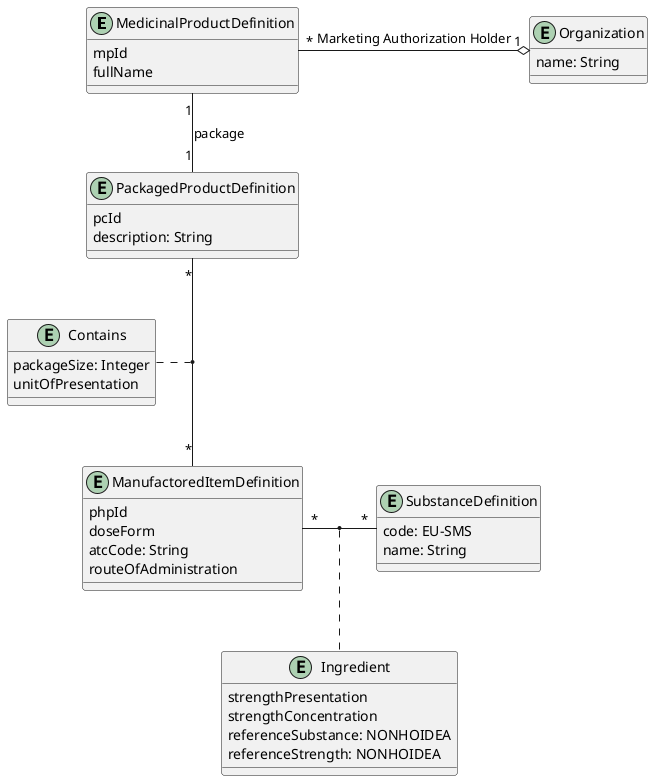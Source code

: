 @startuml

entity MedicinalProductDefinition {
    mpId
    fullName
}

entity Organization {
    name: String
}

entity PackagedProductDefinition {
    pcId
    description: String
}

entity Contains {
    packageSize: Integer
    unitOfPresentation
}

entity ManufactoredItemDefinition {
    phpId
    doseForm
    atcCode: String
    routeOfAdministration
}

entity Ingredient {
    strengthPresentation
    strengthConcentration
    referenceSubstance: NONHOIDEA
    referenceStrength: NONHOIDEA
}

entity SubstanceDefinition {
    code: EU-SMS
    name: String
}

MedicinalProductDefinition "1" -- "1" PackagedProductDefinition : package
MedicinalProductDefinition "*" -o "1" Organization : "Marketing Authorization Holder"

PackagedProductDefinition "*" -- "*" ManufactoredItemDefinition
Contains . (PackagedProductDefinition, ManufactoredItemDefinition)

ManufactoredItemDefinition "*" - "*" SubstanceDefinition
(ManufactoredItemDefinition, SubstanceDefinition) .. Ingredient

@enduml